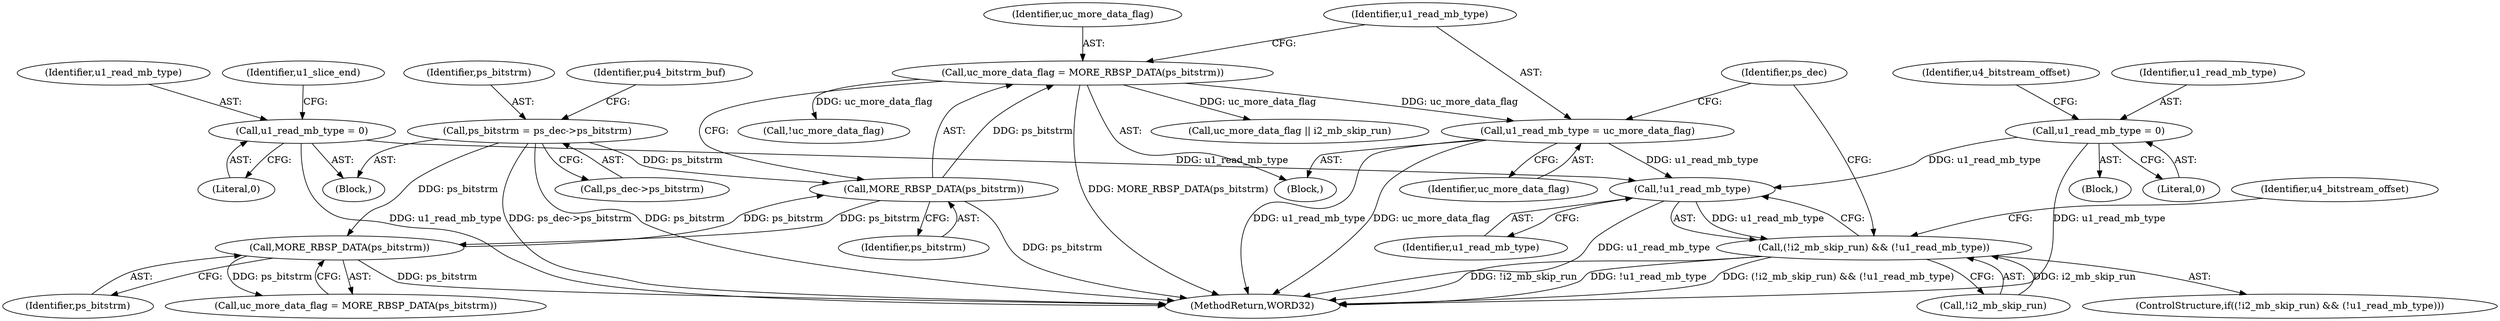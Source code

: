 digraph "0_Android_7950bf47b6944546a0aff11a7184947de9591b51_0@API" {
"1000354" [label="(Call,!u1_read_mb_type)"];
"1000408" [label="(Call,u1_read_mb_type = uc_more_data_flag)"];
"1000404" [label="(Call,uc_more_data_flag = MORE_RBSP_DATA(ps_bitstrm))"];
"1000406" [label="(Call,MORE_RBSP_DATA(ps_bitstrm))"];
"1000179" [label="(Call,ps_bitstrm = ps_dec->ps_bitstrm)"];
"1000668" [label="(Call,MORE_RBSP_DATA(ps_bitstrm))"];
"1000500" [label="(Call,u1_read_mb_type = 0)"];
"1000276" [label="(Call,u1_read_mb_type = 0)"];
"1000351" [label="(Call,(!i2_mb_skip_run) && (!u1_read_mb_type))"];
"1000729" [label="(Call,uc_more_data_flag || i2_mb_skip_run)"];
"1000350" [label="(ControlStructure,if((!i2_mb_skip_run) && (!u1_read_mb_type)))"];
"1000668" [label="(Call,MORE_RBSP_DATA(ps_bitstrm))"];
"1000410" [label="(Identifier,uc_more_data_flag)"];
"1000406" [label="(Call,MORE_RBSP_DATA(ps_bitstrm))"];
"1000408" [label="(Call,u1_read_mb_type = uc_more_data_flag)"];
"1000499" [label="(Block,)"];
"1000356" [label="(Block,)"];
"1000186" [label="(Identifier,pu4_bitstrm_buf)"];
"1000502" [label="(Literal,0)"];
"1000278" [label="(Literal,0)"];
"1000506" [label="(Identifier,u4_bitstream_offset)"];
"1000409" [label="(Identifier,u1_read_mb_type)"];
"1000669" [label="(Identifier,ps_bitstrm)"];
"1000281" [label="(Identifier,u1_slice_end)"];
"1000685" [label="(Call,!uc_more_data_flag)"];
"1000405" [label="(Identifier,uc_more_data_flag)"];
"1000841" [label="(MethodReturn,WORD32)"];
"1000354" [label="(Call,!u1_read_mb_type)"];
"1000352" [label="(Call,!i2_mb_skip_run)"];
"1000150" [label="(Block,)"];
"1000500" [label="(Call,u1_read_mb_type = 0)"];
"1000180" [label="(Identifier,ps_bitstrm)"];
"1000501" [label="(Identifier,u1_read_mb_type)"];
"1000355" [label="(Identifier,u1_read_mb_type)"];
"1000359" [label="(Identifier,u4_bitstream_offset)"];
"1000666" [label="(Call,uc_more_data_flag = MORE_RBSP_DATA(ps_bitstrm))"];
"1000407" [label="(Identifier,ps_bitstrm)"];
"1000181" [label="(Call,ps_dec->ps_bitstrm)"];
"1000404" [label="(Call,uc_more_data_flag = MORE_RBSP_DATA(ps_bitstrm))"];
"1000277" [label="(Identifier,u1_read_mb_type)"];
"1000412" [label="(Identifier,ps_dec)"];
"1000179" [label="(Call,ps_bitstrm = ps_dec->ps_bitstrm)"];
"1000351" [label="(Call,(!i2_mb_skip_run) && (!u1_read_mb_type))"];
"1000276" [label="(Call,u1_read_mb_type = 0)"];
"1000354" -> "1000351"  [label="AST: "];
"1000354" -> "1000355"  [label="CFG: "];
"1000355" -> "1000354"  [label="AST: "];
"1000351" -> "1000354"  [label="CFG: "];
"1000354" -> "1000841"  [label="DDG: u1_read_mb_type"];
"1000354" -> "1000351"  [label="DDG: u1_read_mb_type"];
"1000408" -> "1000354"  [label="DDG: u1_read_mb_type"];
"1000500" -> "1000354"  [label="DDG: u1_read_mb_type"];
"1000276" -> "1000354"  [label="DDG: u1_read_mb_type"];
"1000408" -> "1000356"  [label="AST: "];
"1000408" -> "1000410"  [label="CFG: "];
"1000409" -> "1000408"  [label="AST: "];
"1000410" -> "1000408"  [label="AST: "];
"1000412" -> "1000408"  [label="CFG: "];
"1000408" -> "1000841"  [label="DDG: u1_read_mb_type"];
"1000408" -> "1000841"  [label="DDG: uc_more_data_flag"];
"1000404" -> "1000408"  [label="DDG: uc_more_data_flag"];
"1000404" -> "1000356"  [label="AST: "];
"1000404" -> "1000406"  [label="CFG: "];
"1000405" -> "1000404"  [label="AST: "];
"1000406" -> "1000404"  [label="AST: "];
"1000409" -> "1000404"  [label="CFG: "];
"1000404" -> "1000841"  [label="DDG: MORE_RBSP_DATA(ps_bitstrm)"];
"1000406" -> "1000404"  [label="DDG: ps_bitstrm"];
"1000404" -> "1000685"  [label="DDG: uc_more_data_flag"];
"1000404" -> "1000729"  [label="DDG: uc_more_data_flag"];
"1000406" -> "1000407"  [label="CFG: "];
"1000407" -> "1000406"  [label="AST: "];
"1000406" -> "1000841"  [label="DDG: ps_bitstrm"];
"1000179" -> "1000406"  [label="DDG: ps_bitstrm"];
"1000668" -> "1000406"  [label="DDG: ps_bitstrm"];
"1000406" -> "1000668"  [label="DDG: ps_bitstrm"];
"1000179" -> "1000150"  [label="AST: "];
"1000179" -> "1000181"  [label="CFG: "];
"1000180" -> "1000179"  [label="AST: "];
"1000181" -> "1000179"  [label="AST: "];
"1000186" -> "1000179"  [label="CFG: "];
"1000179" -> "1000841"  [label="DDG: ps_dec->ps_bitstrm"];
"1000179" -> "1000841"  [label="DDG: ps_bitstrm"];
"1000179" -> "1000668"  [label="DDG: ps_bitstrm"];
"1000668" -> "1000666"  [label="AST: "];
"1000668" -> "1000669"  [label="CFG: "];
"1000669" -> "1000668"  [label="AST: "];
"1000666" -> "1000668"  [label="CFG: "];
"1000668" -> "1000841"  [label="DDG: ps_bitstrm"];
"1000668" -> "1000666"  [label="DDG: ps_bitstrm"];
"1000500" -> "1000499"  [label="AST: "];
"1000500" -> "1000502"  [label="CFG: "];
"1000501" -> "1000500"  [label="AST: "];
"1000502" -> "1000500"  [label="AST: "];
"1000506" -> "1000500"  [label="CFG: "];
"1000500" -> "1000841"  [label="DDG: u1_read_mb_type"];
"1000276" -> "1000150"  [label="AST: "];
"1000276" -> "1000278"  [label="CFG: "];
"1000277" -> "1000276"  [label="AST: "];
"1000278" -> "1000276"  [label="AST: "];
"1000281" -> "1000276"  [label="CFG: "];
"1000276" -> "1000841"  [label="DDG: u1_read_mb_type"];
"1000351" -> "1000350"  [label="AST: "];
"1000351" -> "1000352"  [label="CFG: "];
"1000352" -> "1000351"  [label="AST: "];
"1000359" -> "1000351"  [label="CFG: "];
"1000412" -> "1000351"  [label="CFG: "];
"1000351" -> "1000841"  [label="DDG: (!i2_mb_skip_run) && (!u1_read_mb_type)"];
"1000351" -> "1000841"  [label="DDG: !i2_mb_skip_run"];
"1000351" -> "1000841"  [label="DDG: !u1_read_mb_type"];
"1000352" -> "1000351"  [label="DDG: i2_mb_skip_run"];
}
